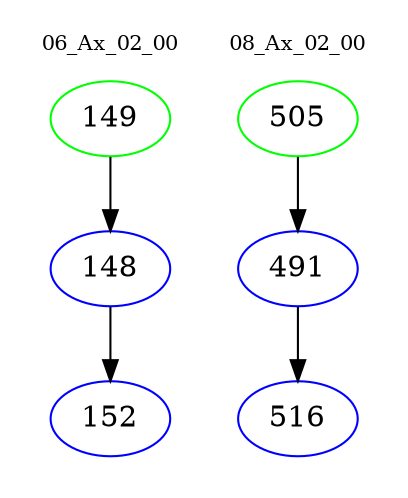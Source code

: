 digraph{
subgraph cluster_0 {
color = white
label = "06_Ax_02_00";
fontsize=10;
T0_149 [label="149", color="green"]
T0_149 -> T0_148 [color="black"]
T0_148 [label="148", color="blue"]
T0_148 -> T0_152 [color="black"]
T0_152 [label="152", color="blue"]
}
subgraph cluster_1 {
color = white
label = "08_Ax_02_00";
fontsize=10;
T1_505 [label="505", color="green"]
T1_505 -> T1_491 [color="black"]
T1_491 [label="491", color="blue"]
T1_491 -> T1_516 [color="black"]
T1_516 [label="516", color="blue"]
}
}
